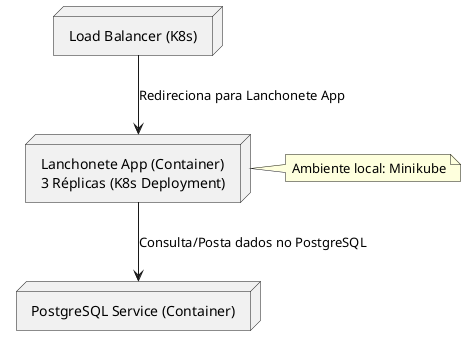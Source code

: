@startuml
node "Load Balancer (K8s)" as LB
node "Lanchonete App (Container)\n3 Réplicas (K8s Deployment)" as App
node "PostgreSQL Service (Container)" as DB

LB --> App : "Redireciona para Lanchonete App"
App --> DB : "Consulta/Posta dados no PostgreSQL"

note right of App
  Ambiente local: Minikube
end note

@enduml



